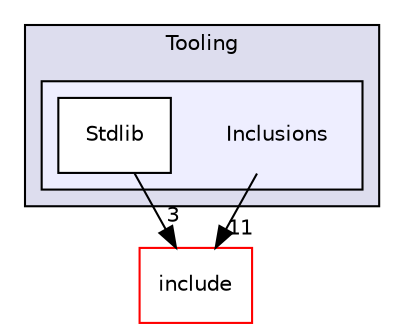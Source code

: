 digraph "lib/Tooling/Inclusions" {
  bgcolor=transparent;
  compound=true
  node [ fontsize="10", fontname="Helvetica"];
  edge [ labelfontsize="10", labelfontname="Helvetica"];
  subgraph clusterdir_c4270fa7a06cd7372c7af2452fb3367e {
    graph [ bgcolor="#ddddee", pencolor="black", label="Tooling" fontname="Helvetica", fontsize="10", URL="dir_c4270fa7a06cd7372c7af2452fb3367e.html"]
  subgraph clusterdir_c2976703cf7c61a24953ee83da631878 {
    graph [ bgcolor="#eeeeff", pencolor="black", label="" URL="dir_c2976703cf7c61a24953ee83da631878.html"];
    dir_c2976703cf7c61a24953ee83da631878 [shape=plaintext label="Inclusions"];
    dir_85ed71f705131300df738dfb70c5ca79 [shape=box label="Stdlib" color="black" fillcolor="white" style="filled" URL="dir_85ed71f705131300df738dfb70c5ca79.html"];
  }
  }
  dir_d44c64559bbebec7f509842c48db8b23 [shape=box label="include" color="red" URL="dir_d44c64559bbebec7f509842c48db8b23.html"];
  dir_c2976703cf7c61a24953ee83da631878->dir_d44c64559bbebec7f509842c48db8b23 [headlabel="11", labeldistance=1.5 headhref="dir_000066_000001.html"];
  dir_85ed71f705131300df738dfb70c5ca79->dir_d44c64559bbebec7f509842c48db8b23 [headlabel="3", labeldistance=1.5 headhref="dir_000067_000001.html"];
}

